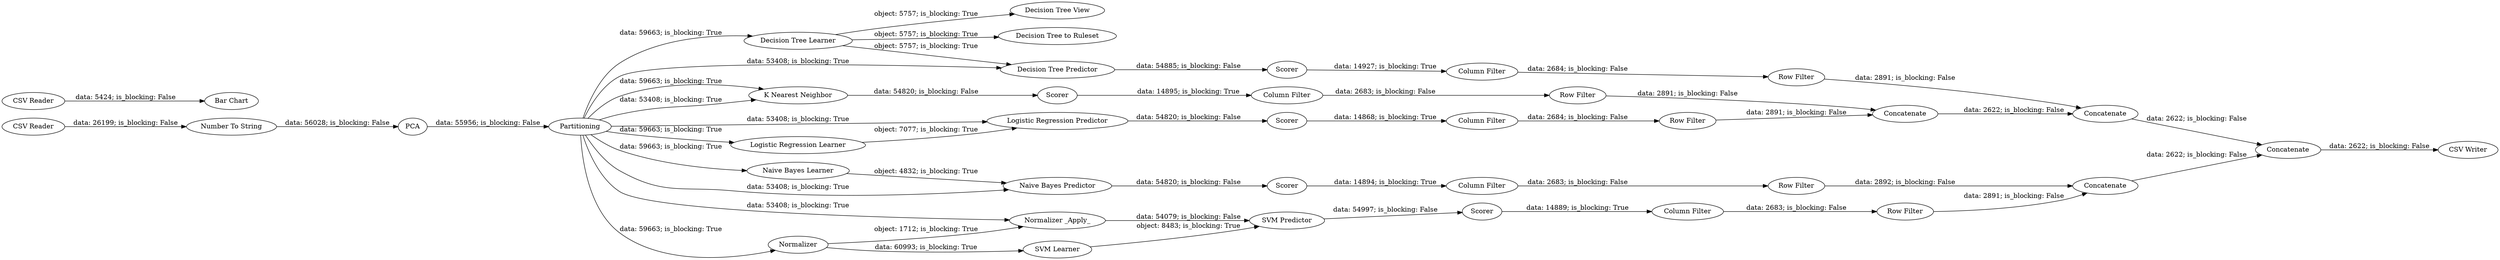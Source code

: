 digraph {
	"6938515179860159233_22" [label="Decision Tree View"]
	"6938515179860159233_9" [label="SVM Predictor"]
	"6938515179860159233_10" [label=Scorer]
	"6938515179860159233_16" [label="K Nearest Neighbor"]
	"6938515179860159233_30" [label="Row Filter"]
	"6938515179860159233_43" [label="CSV Writer"]
	"6938515179860159233_34" [label="Column Filter"]
	"6938515179860159233_42" [label="Bar Chart"]
	"6938515179860159233_13" [label="Naive Bayes Learner"]
	"6938515179860159233_40" [label=Concatenate]
	"6938515179860159233_20" [label=Scorer]
	"6938515179860159233_6" [label=Partitioning]
	"6938515179860159233_31" [label="Row Filter"]
	"6938515179860159233_17" [label=Scorer]
	"6938515179860159233_18" [label="Logistic Regression Learner"]
	"6938515179860159233_38" [label=Concatenate]
	"6938515179860159233_26" [label="Column Filter"]
	"6938515179860159233_23" [label="Decision Tree Predictor"]
	"6938515179860159233_3" [label=Normalizer]
	"6938515179860159233_19" [label="Logistic Regression Predictor"]
	"6938515179860159233_21" [label="Decision Tree Learner"]
	"6938515179860159233_8" [label="SVM Learner"]
	"6938515179860159233_36" [label="Column Filter"]
	"6938515179860159233_12" [label="Number To String"]
	"6938515179860159233_24" [label="Decision Tree to Ruleset"]
	"6938515179860159233_29" [label="Column Filter"]
	"6938515179860159233_39" [label=Concatenate]
	"6938515179860159233_35" [label="Row Filter"]
	"6938515179860159233_44" [label="CSV Reader"]
	"6938515179860159233_1" [label="CSV Reader"]
	"6938515179860159233_37" [label="Row Filter"]
	"6938515179860159233_25" [label=Scorer]
	"6938515179860159233_11" [label=PCA]
	"6938515179860159233_32" [label="Column Filter"]
	"6938515179860159233_41" [label=Concatenate]
	"6938515179860159233_15" [label=Scorer]
	"6938515179860159233_14" [label="Naive Bayes Predictor"]
	"6938515179860159233_7" [label="Normalizer _Apply_"]
	"6938515179860159233_33" [label="Row Filter"]
	"6938515179860159233_6" -> "6938515179860159233_7" [label="data: 53408; is_blocking: True"]
	"6938515179860159233_30" -> "6938515179860159233_38" [label="data: 2892; is_blocking: False"]
	"6938515179860159233_7" -> "6938515179860159233_9" [label="data: 54079; is_blocking: False"]
	"6938515179860159233_3" -> "6938515179860159233_7" [label="object: 1712; is_blocking: True"]
	"6938515179860159233_17" -> "6938515179860159233_32" [label="data: 14895; is_blocking: True"]
	"6938515179860159233_31" -> "6938515179860159233_38" [label="data: 2891; is_blocking: False"]
	"6938515179860159233_39" -> "6938515179860159233_40" [label="data: 2622; is_blocking: False"]
	"6938515179860159233_6" -> "6938515179860159233_19" [label="data: 53408; is_blocking: True"]
	"6938515179860159233_21" -> "6938515179860159233_23" [label="object: 5757; is_blocking: True"]
	"6938515179860159233_3" -> "6938515179860159233_8" [label="data: 60993; is_blocking: True"]
	"6938515179860159233_14" -> "6938515179860159233_15" [label="data: 54820; is_blocking: False"]
	"6938515179860159233_6" -> "6938515179860159233_13" [label="data: 59663; is_blocking: True"]
	"6938515179860159233_15" -> "6938515179860159233_29" [label="data: 14894; is_blocking: True"]
	"6938515179860159233_6" -> "6938515179860159233_14" [label="data: 53408; is_blocking: True"]
	"6938515179860159233_9" -> "6938515179860159233_10" [label="data: 54997; is_blocking: False"]
	"6938515179860159233_18" -> "6938515179860159233_19" [label="object: 7077; is_blocking: True"]
	"6938515179860159233_40" -> "6938515179860159233_41" [label="data: 2622; is_blocking: False"]
	"6938515179860159233_16" -> "6938515179860159233_17" [label="data: 54820; is_blocking: False"]
	"6938515179860159233_12" -> "6938515179860159233_11" [label="data: 56028; is_blocking: False"]
	"6938515179860159233_6" -> "6938515179860159233_16" [label="data: 53408; is_blocking: True"]
	"6938515179860159233_6" -> "6938515179860159233_3" [label="data: 59663; is_blocking: True"]
	"6938515179860159233_19" -> "6938515179860159233_20" [label="data: 54820; is_blocking: False"]
	"6938515179860159233_6" -> "6938515179860159233_16" [label="data: 59663; is_blocking: True"]
	"6938515179860159233_8" -> "6938515179860159233_9" [label="object: 8483; is_blocking: True"]
	"6938515179860159233_20" -> "6938515179860159233_34" [label="data: 14868; is_blocking: True"]
	"6938515179860159233_25" -> "6938515179860159233_36" [label="data: 14927; is_blocking: True"]
	"6938515179860159233_29" -> "6938515179860159233_30" [label="data: 2683; is_blocking: False"]
	"6938515179860159233_41" -> "6938515179860159233_43" [label="data: 2622; is_blocking: False"]
	"6938515179860159233_6" -> "6938515179860159233_18" [label="data: 59663; is_blocking: True"]
	"6938515179860159233_6" -> "6938515179860159233_23" [label="data: 53408; is_blocking: True"]
	"6938515179860159233_33" -> "6938515179860159233_39" [label="data: 2891; is_blocking: False"]
	"6938515179860159233_37" -> "6938515179860159233_40" [label="data: 2891; is_blocking: False"]
	"6938515179860159233_10" -> "6938515179860159233_26" [label="data: 14889; is_blocking: True"]
	"6938515179860159233_23" -> "6938515179860159233_25" [label="data: 54885; is_blocking: False"]
	"6938515179860159233_36" -> "6938515179860159233_37" [label="data: 2684; is_blocking: False"]
	"6938515179860159233_21" -> "6938515179860159233_24" [label="object: 5757; is_blocking: True"]
	"6938515179860159233_11" -> "6938515179860159233_6" [label="data: 55956; is_blocking: False"]
	"6938515179860159233_26" -> "6938515179860159233_31" [label="data: 2683; is_blocking: False"]
	"6938515179860159233_44" -> "6938515179860159233_42" [label="data: 5424; is_blocking: False"]
	"6938515179860159233_6" -> "6938515179860159233_21" [label="data: 59663; is_blocking: True"]
	"6938515179860159233_38" -> "6938515179860159233_41" [label="data: 2622; is_blocking: False"]
	"6938515179860159233_35" -> "6938515179860159233_39" [label="data: 2891; is_blocking: False"]
	"6938515179860159233_32" -> "6938515179860159233_33" [label="data: 2683; is_blocking: False"]
	"6938515179860159233_13" -> "6938515179860159233_14" [label="object: 4832; is_blocking: True"]
	"6938515179860159233_21" -> "6938515179860159233_22" [label="object: 5757; is_blocking: True"]
	"6938515179860159233_34" -> "6938515179860159233_35" [label="data: 2684; is_blocking: False"]
	"6938515179860159233_1" -> "6938515179860159233_12" [label="data: 26199; is_blocking: False"]
	rankdir=LR
}
